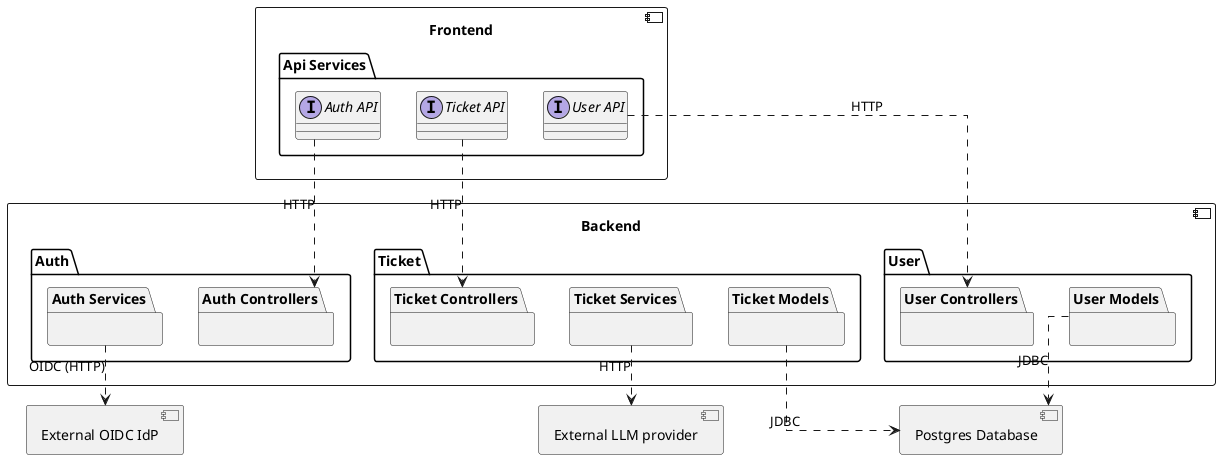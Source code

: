@startuml IUTicket Component Diagram

skinparam linetype ortho


component "Frontend" {
  package "Api Services" as fe_api_service {
    interface "User API" as user_api
    interface "Ticket API" as ticket_api
    interface "Auth API" as auth_api
  }
}

component "Backend" {
  package "User" as user {
    package "User Models" as user_models {}
    package "User Controllers" as user_controllers {}
  }
  package "Auth" as auth {
    package "Auth Controllers" as auth_controllers {}
    package "Auth Services" as auth_services {}
  }
  package "Ticket" as ticket {
    package "Ticket Models" as ticket_models {}
    package "Ticket Services" as ticket_services {}
    package "Ticket Controllers" as ticket_controllers {}
  }
}

component "Postgres Database" as postgres {
}

component "External OIDC IdP" as google_auth {

}
component "External LLM provider" as llm_provider {

}

user_api ..> user_controllers : HTTP
ticket_api ..> ticket_controllers : HTTP
auth_api ..> auth_controllers : HTTP

user_models ..> postgres : JDBC
ticket_models ..> postgres : JDBC

auth_services ..> google_auth : OIDC (HTTP)

ticket_services ..> llm_provider : HTTP

@enduml